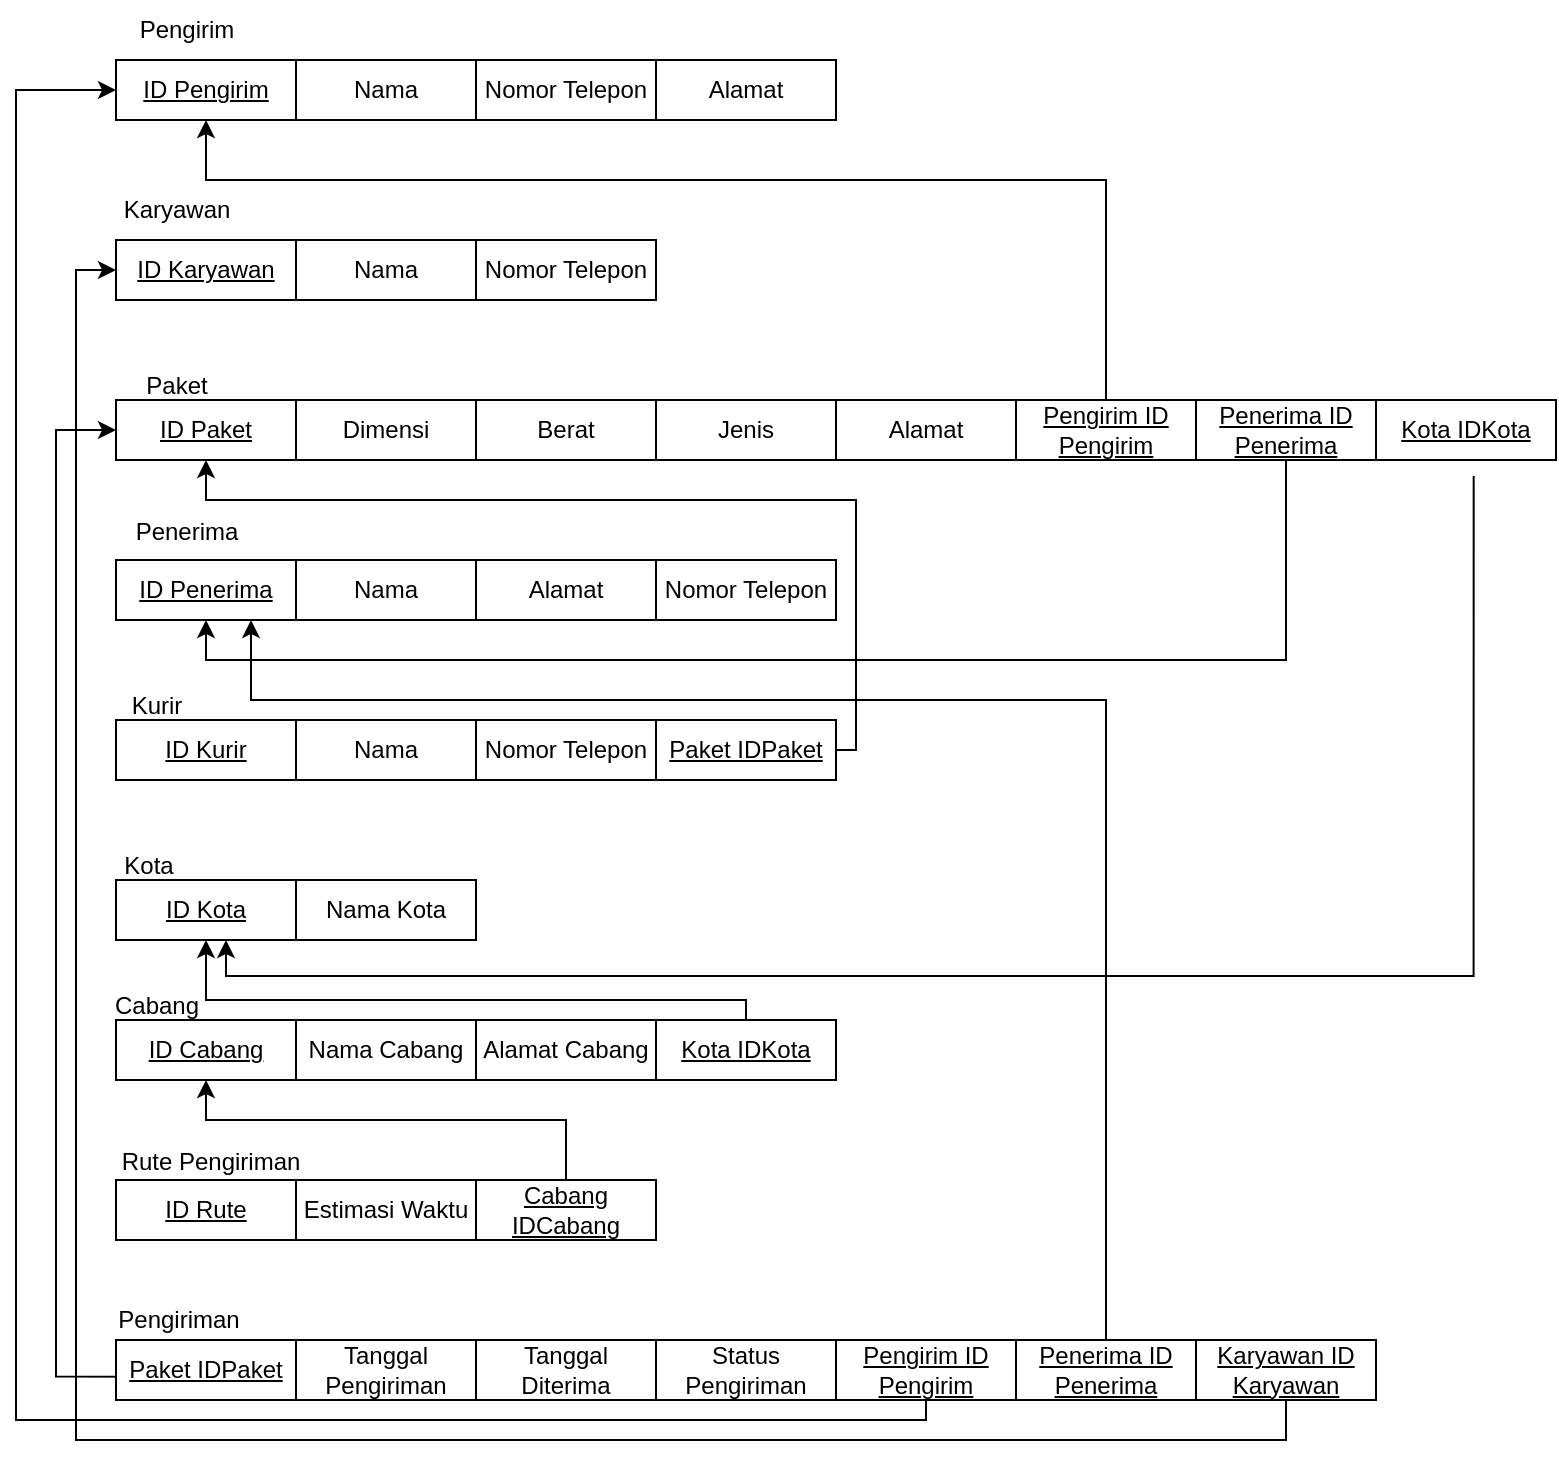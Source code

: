 <mxfile version="24.4.9" type="device">
  <diagram name="Page-1" id="htJ39iwpbiiXY_3XdTej">
    <mxGraphModel dx="1467" dy="790" grid="1" gridSize="10" guides="1" tooltips="1" connect="1" arrows="1" fold="1" page="1" pageScale="1" pageWidth="850" pageHeight="1100" math="0" shadow="0">
      <root>
        <mxCell id="0" />
        <mxCell id="1" parent="0" />
        <mxCell id="IkrXJZr_QuIapHroSiVl-1" value="&lt;u&gt;ID Pengirim&lt;/u&gt;" style="rounded=0;whiteSpace=wrap;html=1;" vertex="1" parent="1">
          <mxGeometry x="100" y="80" width="90" height="30" as="geometry" />
        </mxCell>
        <mxCell id="IkrXJZr_QuIapHroSiVl-2" value="Nama" style="rounded=0;whiteSpace=wrap;html=1;" vertex="1" parent="1">
          <mxGeometry x="190" y="80" width="90" height="30" as="geometry" />
        </mxCell>
        <mxCell id="IkrXJZr_QuIapHroSiVl-3" value="Nomor Telepon" style="rounded=0;whiteSpace=wrap;html=1;" vertex="1" parent="1">
          <mxGeometry x="280" y="80" width="90" height="30" as="geometry" />
        </mxCell>
        <mxCell id="IkrXJZr_QuIapHroSiVl-4" value="Alamat" style="rounded=0;whiteSpace=wrap;html=1;" vertex="1" parent="1">
          <mxGeometry x="370" y="80" width="90" height="30" as="geometry" />
        </mxCell>
        <mxCell id="IkrXJZr_QuIapHroSiVl-5" value="&lt;u&gt;ID Karyawan&lt;/u&gt;" style="rounded=0;whiteSpace=wrap;html=1;" vertex="1" parent="1">
          <mxGeometry x="100" y="170" width="90" height="30" as="geometry" />
        </mxCell>
        <mxCell id="IkrXJZr_QuIapHroSiVl-6" value="Nama" style="rounded=0;whiteSpace=wrap;html=1;" vertex="1" parent="1">
          <mxGeometry x="190" y="170" width="90" height="30" as="geometry" />
        </mxCell>
        <mxCell id="IkrXJZr_QuIapHroSiVl-7" value="Pengirim" style="text;html=1;align=center;verticalAlign=middle;resizable=0;points=[];autosize=1;strokeColor=none;fillColor=none;" vertex="1" parent="1">
          <mxGeometry x="100" y="50" width="70" height="30" as="geometry" />
        </mxCell>
        <mxCell id="IkrXJZr_QuIapHroSiVl-8" value="Nomor Telepon" style="rounded=0;whiteSpace=wrap;html=1;" vertex="1" parent="1">
          <mxGeometry x="280" y="170" width="90" height="30" as="geometry" />
        </mxCell>
        <mxCell id="IkrXJZr_QuIapHroSiVl-9" value="&lt;u&gt;ID Paket&lt;/u&gt;" style="rounded=0;whiteSpace=wrap;html=1;" vertex="1" parent="1">
          <mxGeometry x="100" y="250" width="90" height="30" as="geometry" />
        </mxCell>
        <mxCell id="IkrXJZr_QuIapHroSiVl-10" value="Karyawan" style="text;html=1;align=center;verticalAlign=middle;resizable=0;points=[];autosize=1;strokeColor=none;fillColor=none;" vertex="1" parent="1">
          <mxGeometry x="90" y="140" width="80" height="30" as="geometry" />
        </mxCell>
        <mxCell id="IkrXJZr_QuIapHroSiVl-11" value="Dimensi" style="rounded=0;whiteSpace=wrap;html=1;" vertex="1" parent="1">
          <mxGeometry x="190" y="250" width="90" height="30" as="geometry" />
        </mxCell>
        <mxCell id="IkrXJZr_QuIapHroSiVl-12" value="Berat" style="rounded=0;whiteSpace=wrap;html=1;" vertex="1" parent="1">
          <mxGeometry x="280" y="250" width="90" height="30" as="geometry" />
        </mxCell>
        <mxCell id="IkrXJZr_QuIapHroSiVl-13" value="Jenis" style="rounded=0;whiteSpace=wrap;html=1;" vertex="1" parent="1">
          <mxGeometry x="370" y="250" width="90" height="30" as="geometry" />
        </mxCell>
        <mxCell id="IkrXJZr_QuIapHroSiVl-14" value="Alamat" style="rounded=0;whiteSpace=wrap;html=1;" vertex="1" parent="1">
          <mxGeometry x="460" y="250" width="90" height="30" as="geometry" />
        </mxCell>
        <mxCell id="IkrXJZr_QuIapHroSiVl-49" style="edgeStyle=orthogonalEdgeStyle;rounded=0;orthogonalLoop=1;jettySize=auto;html=1;" edge="1" parent="1" source="IkrXJZr_QuIapHroSiVl-15" target="IkrXJZr_QuIapHroSiVl-1">
          <mxGeometry relative="1" as="geometry">
            <Array as="points">
              <mxPoint x="595" y="140" />
              <mxPoint x="145" y="140" />
            </Array>
          </mxGeometry>
        </mxCell>
        <mxCell id="IkrXJZr_QuIapHroSiVl-15" value="&lt;u&gt;Pengirim ID Pengirim&lt;/u&gt;" style="rounded=0;whiteSpace=wrap;html=1;" vertex="1" parent="1">
          <mxGeometry x="550" y="250" width="90" height="30" as="geometry" />
        </mxCell>
        <mxCell id="IkrXJZr_QuIapHroSiVl-50" style="edgeStyle=orthogonalEdgeStyle;rounded=0;orthogonalLoop=1;jettySize=auto;html=1;entryX=0.5;entryY=1;entryDx=0;entryDy=0;" edge="1" parent="1" source="IkrXJZr_QuIapHroSiVl-16" target="IkrXJZr_QuIapHroSiVl-19">
          <mxGeometry relative="1" as="geometry">
            <Array as="points">
              <mxPoint x="685" y="380" />
              <mxPoint x="145" y="380" />
            </Array>
          </mxGeometry>
        </mxCell>
        <mxCell id="IkrXJZr_QuIapHroSiVl-16" value="&lt;u&gt;Penerima ID Penerima&lt;/u&gt;" style="rounded=0;whiteSpace=wrap;html=1;" vertex="1" parent="1">
          <mxGeometry x="640" y="250" width="90" height="30" as="geometry" />
        </mxCell>
        <mxCell id="IkrXJZr_QuIapHroSiVl-17" value="&lt;u&gt;Kota IDKota&lt;/u&gt;" style="rounded=0;whiteSpace=wrap;html=1;" vertex="1" parent="1">
          <mxGeometry x="730" y="250" width="90" height="30" as="geometry" />
        </mxCell>
        <mxCell id="IkrXJZr_QuIapHroSiVl-18" value="Paket" style="text;html=1;align=center;verticalAlign=middle;resizable=0;points=[];autosize=1;strokeColor=none;fillColor=none;" vertex="1" parent="1">
          <mxGeometry x="105" y="228" width="50" height="30" as="geometry" />
        </mxCell>
        <mxCell id="IkrXJZr_QuIapHroSiVl-19" value="&lt;u&gt;ID Penerima&lt;/u&gt;" style="rounded=0;whiteSpace=wrap;html=1;" vertex="1" parent="1">
          <mxGeometry x="100" y="330" width="90" height="30" as="geometry" />
        </mxCell>
        <mxCell id="IkrXJZr_QuIapHroSiVl-20" value="Nama" style="rounded=0;whiteSpace=wrap;html=1;" vertex="1" parent="1">
          <mxGeometry x="190" y="330" width="90" height="30" as="geometry" />
        </mxCell>
        <mxCell id="IkrXJZr_QuIapHroSiVl-21" value="Alamat" style="rounded=0;whiteSpace=wrap;html=1;" vertex="1" parent="1">
          <mxGeometry x="280" y="330" width="90" height="30" as="geometry" />
        </mxCell>
        <mxCell id="IkrXJZr_QuIapHroSiVl-22" value="Nomor Telepon" style="rounded=0;whiteSpace=wrap;html=1;" vertex="1" parent="1">
          <mxGeometry x="370" y="330" width="90" height="30" as="geometry" />
        </mxCell>
        <mxCell id="IkrXJZr_QuIapHroSiVl-23" value="Penerima&lt;div&gt;&lt;br&gt;&lt;/div&gt;" style="text;html=1;align=center;verticalAlign=middle;resizable=0;points=[];autosize=1;strokeColor=none;fillColor=none;" vertex="1" parent="1">
          <mxGeometry x="100" y="303" width="70" height="40" as="geometry" />
        </mxCell>
        <mxCell id="IkrXJZr_QuIapHroSiVl-24" value="&lt;u&gt;ID Kurir&lt;/u&gt;" style="rounded=0;whiteSpace=wrap;html=1;" vertex="1" parent="1">
          <mxGeometry x="100" y="410" width="90" height="30" as="geometry" />
        </mxCell>
        <mxCell id="IkrXJZr_QuIapHroSiVl-25" value="Nama" style="rounded=0;whiteSpace=wrap;html=1;" vertex="1" parent="1">
          <mxGeometry x="190" y="410" width="90" height="30" as="geometry" />
        </mxCell>
        <mxCell id="IkrXJZr_QuIapHroSiVl-26" value="Nomor Telepon" style="rounded=0;whiteSpace=wrap;html=1;" vertex="1" parent="1">
          <mxGeometry x="280" y="410" width="90" height="30" as="geometry" />
        </mxCell>
        <mxCell id="IkrXJZr_QuIapHroSiVl-48" style="edgeStyle=orthogonalEdgeStyle;rounded=0;orthogonalLoop=1;jettySize=auto;html=1;entryX=0.5;entryY=1;entryDx=0;entryDy=0;" edge="1" parent="1" source="IkrXJZr_QuIapHroSiVl-27" target="IkrXJZr_QuIapHroSiVl-9">
          <mxGeometry relative="1" as="geometry">
            <Array as="points">
              <mxPoint x="470" y="425" />
              <mxPoint x="470" y="300" />
              <mxPoint x="145" y="300" />
            </Array>
          </mxGeometry>
        </mxCell>
        <mxCell id="IkrXJZr_QuIapHroSiVl-27" value="&lt;u&gt;Paket IDPaket&lt;/u&gt;" style="rounded=0;whiteSpace=wrap;html=1;" vertex="1" parent="1">
          <mxGeometry x="370" y="410" width="90" height="30" as="geometry" />
        </mxCell>
        <mxCell id="IkrXJZr_QuIapHroSiVl-28" value="&lt;u&gt;ID Kota&lt;/u&gt;" style="rounded=0;whiteSpace=wrap;html=1;" vertex="1" parent="1">
          <mxGeometry x="100" y="490" width="90" height="30" as="geometry" />
        </mxCell>
        <mxCell id="IkrXJZr_QuIapHroSiVl-29" value="Nama Kota" style="rounded=0;whiteSpace=wrap;html=1;" vertex="1" parent="1">
          <mxGeometry x="190" y="490" width="90" height="30" as="geometry" />
        </mxCell>
        <mxCell id="IkrXJZr_QuIapHroSiVl-30" value="Kurir" style="text;html=1;align=center;verticalAlign=middle;resizable=0;points=[];autosize=1;strokeColor=none;fillColor=none;" vertex="1" parent="1">
          <mxGeometry x="95" y="388" width="50" height="30" as="geometry" />
        </mxCell>
        <mxCell id="IkrXJZr_QuIapHroSiVl-31" value="Kota" style="text;html=1;align=center;verticalAlign=middle;resizable=0;points=[];autosize=1;strokeColor=none;fillColor=none;" vertex="1" parent="1">
          <mxGeometry x="91" y="468" width="50" height="30" as="geometry" />
        </mxCell>
        <mxCell id="IkrXJZr_QuIapHroSiVl-32" value="&lt;u&gt;ID Cabang&lt;/u&gt;" style="rounded=0;whiteSpace=wrap;html=1;" vertex="1" parent="1">
          <mxGeometry x="100" y="560" width="90" height="30" as="geometry" />
        </mxCell>
        <mxCell id="IkrXJZr_QuIapHroSiVl-33" value="Nama Cabang" style="rounded=0;whiteSpace=wrap;html=1;" vertex="1" parent="1">
          <mxGeometry x="190" y="560" width="90" height="30" as="geometry" />
        </mxCell>
        <mxCell id="IkrXJZr_QuIapHroSiVl-34" value="Alamat Cabang" style="rounded=0;whiteSpace=wrap;html=1;" vertex="1" parent="1">
          <mxGeometry x="280" y="560" width="90" height="30" as="geometry" />
        </mxCell>
        <mxCell id="IkrXJZr_QuIapHroSiVl-47" style="edgeStyle=orthogonalEdgeStyle;rounded=0;orthogonalLoop=1;jettySize=auto;html=1;entryX=0.5;entryY=1;entryDx=0;entryDy=0;" edge="1" parent="1" source="IkrXJZr_QuIapHroSiVl-35" target="IkrXJZr_QuIapHroSiVl-28">
          <mxGeometry relative="1" as="geometry">
            <Array as="points">
              <mxPoint x="415" y="550" />
              <mxPoint x="145" y="550" />
            </Array>
          </mxGeometry>
        </mxCell>
        <mxCell id="IkrXJZr_QuIapHroSiVl-35" value="&lt;u&gt;Kota IDKota&lt;/u&gt;" style="rounded=0;whiteSpace=wrap;html=1;" vertex="1" parent="1">
          <mxGeometry x="370" y="560" width="90" height="30" as="geometry" />
        </mxCell>
        <mxCell id="IkrXJZr_QuIapHroSiVl-36" value="Cabang" style="text;html=1;align=center;verticalAlign=middle;resizable=0;points=[];autosize=1;strokeColor=none;fillColor=none;" vertex="1" parent="1">
          <mxGeometry x="85" y="538" width="70" height="30" as="geometry" />
        </mxCell>
        <mxCell id="IkrXJZr_QuIapHroSiVl-37" value="&lt;u&gt;ID Rute&lt;/u&gt;" style="rounded=0;whiteSpace=wrap;html=1;" vertex="1" parent="1">
          <mxGeometry x="100" y="640" width="90" height="30" as="geometry" />
        </mxCell>
        <mxCell id="IkrXJZr_QuIapHroSiVl-46" style="edgeStyle=orthogonalEdgeStyle;rounded=0;orthogonalLoop=1;jettySize=auto;html=1;entryX=0.5;entryY=1;entryDx=0;entryDy=0;" edge="1" parent="1" source="IkrXJZr_QuIapHroSiVl-38" target="IkrXJZr_QuIapHroSiVl-32">
          <mxGeometry relative="1" as="geometry">
            <Array as="points">
              <mxPoint x="325" y="610" />
              <mxPoint x="145" y="610" />
            </Array>
          </mxGeometry>
        </mxCell>
        <mxCell id="IkrXJZr_QuIapHroSiVl-38" value="&lt;u&gt;Cabang IDCabang&lt;/u&gt;" style="rounded=0;whiteSpace=wrap;html=1;" vertex="1" parent="1">
          <mxGeometry x="280" y="640" width="90" height="30" as="geometry" />
        </mxCell>
        <mxCell id="IkrXJZr_QuIapHroSiVl-39" value="Estimasi Waktu" style="rounded=0;whiteSpace=wrap;html=1;" vertex="1" parent="1">
          <mxGeometry x="190" y="640" width="90" height="30" as="geometry" />
        </mxCell>
        <mxCell id="IkrXJZr_QuIapHroSiVl-40" value="Rute Pengiriman" style="text;html=1;align=center;verticalAlign=middle;resizable=0;points=[];autosize=1;strokeColor=none;fillColor=none;" vertex="1" parent="1">
          <mxGeometry x="92" y="616" width="110" height="30" as="geometry" />
        </mxCell>
        <mxCell id="IkrXJZr_QuIapHroSiVl-52" style="edgeStyle=orthogonalEdgeStyle;rounded=0;orthogonalLoop=1;jettySize=auto;html=1;" edge="1" parent="1" target="IkrXJZr_QuIapHroSiVl-28">
          <mxGeometry relative="1" as="geometry">
            <mxPoint x="778.84" y="287.96" as="sourcePoint" />
            <mxPoint x="155.01" y="528.95" as="targetPoint" />
            <Array as="points">
              <mxPoint x="779" y="538" />
              <mxPoint x="155" y="538" />
            </Array>
          </mxGeometry>
        </mxCell>
        <mxCell id="IkrXJZr_QuIapHroSiVl-68" style="edgeStyle=orthogonalEdgeStyle;rounded=0;orthogonalLoop=1;jettySize=auto;html=1;entryX=0;entryY=0.5;entryDx=0;entryDy=0;exitX=0.296;exitY=1.033;exitDx=0;exitDy=0;exitPerimeter=0;" edge="1" parent="1" source="IkrXJZr_QuIapHroSiVl-67" target="IkrXJZr_QuIapHroSiVl-9">
          <mxGeometry relative="1" as="geometry">
            <mxPoint x="70.0" y="743.75" as="sourcePoint" />
            <mxPoint x="70" y="266.25" as="targetPoint" />
            <Array as="points">
              <mxPoint x="70" y="738" />
              <mxPoint x="70" y="265" />
            </Array>
          </mxGeometry>
        </mxCell>
        <mxCell id="IkrXJZr_QuIapHroSiVl-60" value="&lt;u&gt;Paket IDPaket&lt;/u&gt;" style="rounded=0;whiteSpace=wrap;html=1;" vertex="1" parent="1">
          <mxGeometry x="100" y="720" width="90" height="30" as="geometry" />
        </mxCell>
        <mxCell id="IkrXJZr_QuIapHroSiVl-61" value="Tanggal Pengiriman" style="rounded=0;whiteSpace=wrap;html=1;" vertex="1" parent="1">
          <mxGeometry x="190" y="720" width="90" height="30" as="geometry" />
        </mxCell>
        <mxCell id="IkrXJZr_QuIapHroSiVl-62" value="Tanggal Diterima" style="rounded=0;whiteSpace=wrap;html=1;" vertex="1" parent="1">
          <mxGeometry x="280" y="720" width="90" height="30" as="geometry" />
        </mxCell>
        <mxCell id="IkrXJZr_QuIapHroSiVl-63" value="Status Pengiriman" style="rounded=0;whiteSpace=wrap;html=1;" vertex="1" parent="1">
          <mxGeometry x="370" y="720" width="90" height="30" as="geometry" />
        </mxCell>
        <mxCell id="IkrXJZr_QuIapHroSiVl-69" style="edgeStyle=orthogonalEdgeStyle;rounded=0;orthogonalLoop=1;jettySize=auto;html=1;entryX=0;entryY=0.5;entryDx=0;entryDy=0;" edge="1" parent="1" source="IkrXJZr_QuIapHroSiVl-64" target="IkrXJZr_QuIapHroSiVl-1">
          <mxGeometry relative="1" as="geometry">
            <Array as="points">
              <mxPoint x="505" y="760" />
              <mxPoint x="50" y="760" />
              <mxPoint x="50" y="95" />
            </Array>
          </mxGeometry>
        </mxCell>
        <mxCell id="IkrXJZr_QuIapHroSiVl-64" value="&lt;u&gt;Pengirim ID Pengirim&lt;/u&gt;" style="rounded=0;whiteSpace=wrap;html=1;" vertex="1" parent="1">
          <mxGeometry x="460" y="720" width="90" height="30" as="geometry" />
        </mxCell>
        <mxCell id="IkrXJZr_QuIapHroSiVl-71" style="edgeStyle=orthogonalEdgeStyle;rounded=0;orthogonalLoop=1;jettySize=auto;html=1;entryX=0.75;entryY=1;entryDx=0;entryDy=0;" edge="1" parent="1" source="IkrXJZr_QuIapHroSiVl-65" target="IkrXJZr_QuIapHroSiVl-19">
          <mxGeometry relative="1" as="geometry">
            <Array as="points">
              <mxPoint x="595" y="400" />
              <mxPoint x="168" y="400" />
            </Array>
          </mxGeometry>
        </mxCell>
        <mxCell id="IkrXJZr_QuIapHroSiVl-65" value="&lt;u&gt;Penerima ID Penerima&lt;/u&gt;" style="rounded=0;whiteSpace=wrap;html=1;" vertex="1" parent="1">
          <mxGeometry x="550" y="720" width="90" height="30" as="geometry" />
        </mxCell>
        <mxCell id="IkrXJZr_QuIapHroSiVl-72" style="edgeStyle=orthogonalEdgeStyle;rounded=0;orthogonalLoop=1;jettySize=auto;html=1;entryX=0;entryY=0.5;entryDx=0;entryDy=0;" edge="1" parent="1" source="IkrXJZr_QuIapHroSiVl-66" target="IkrXJZr_QuIapHroSiVl-5">
          <mxGeometry relative="1" as="geometry">
            <Array as="points">
              <mxPoint x="685" y="770" />
              <mxPoint x="80" y="770" />
              <mxPoint x="80" y="185" />
            </Array>
          </mxGeometry>
        </mxCell>
        <mxCell id="IkrXJZr_QuIapHroSiVl-66" value="&lt;u&gt;Karyawan ID Karyawan&lt;/u&gt;" style="rounded=0;whiteSpace=wrap;html=1;" vertex="1" parent="1">
          <mxGeometry x="640" y="720" width="90" height="30" as="geometry" />
        </mxCell>
        <mxCell id="IkrXJZr_QuIapHroSiVl-67" value="Pengiriman&lt;div&gt;&lt;br&gt;&lt;/div&gt;" style="text;html=1;align=center;verticalAlign=middle;resizable=0;points=[];autosize=1;strokeColor=none;fillColor=none;" vertex="1" parent="1">
          <mxGeometry x="91" y="697" width="80" height="40" as="geometry" />
        </mxCell>
      </root>
    </mxGraphModel>
  </diagram>
</mxfile>
